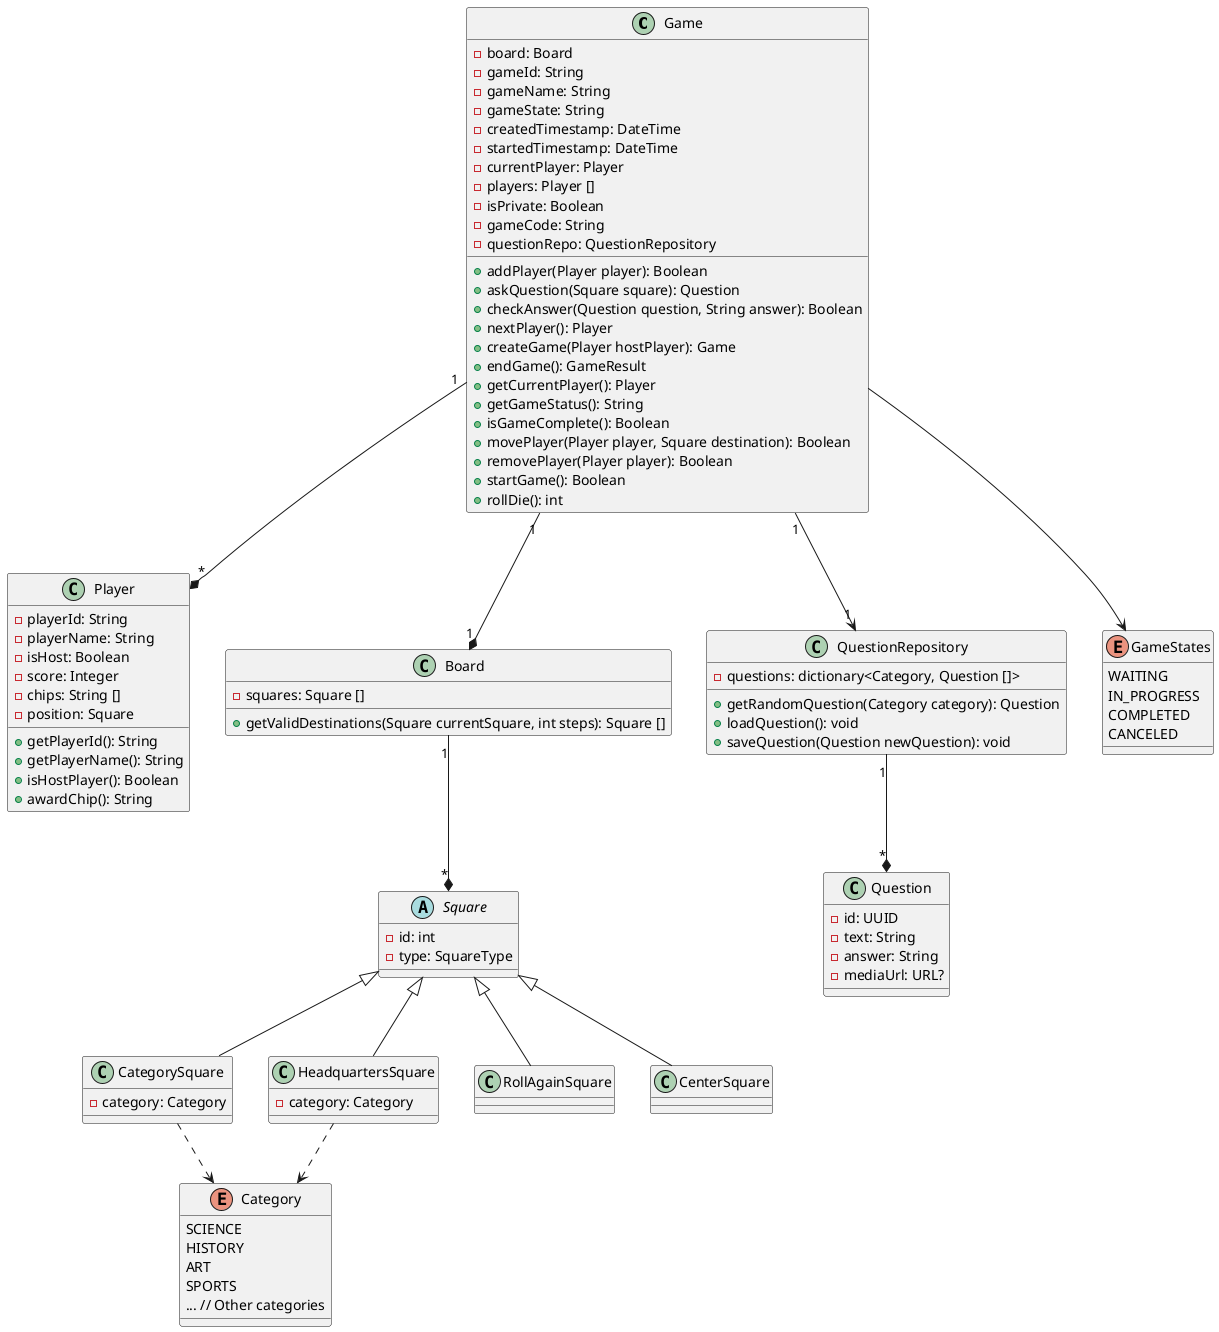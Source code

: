 @startuml
class Game {
    -board: Board
    -gameId: String
    -gameName: String
    -gameState: String
    -createdTimestamp: DateTime
    -startedTimestamp: DateTime
    -currentPlayer: Player
    -players: Player []
    -isPrivate: Boolean
    -gameCode: String
    -questionRepo: QuestionRepository

    +addPlayer(Player player): Boolean
    +askQuestion(Square square): Question
    +checkAnswer(Question question, String answer): Boolean
    +nextPlayer(): Player
    +createGame(Player hostPlayer): Game
    +endGame(): GameResult
    +getCurrentPlayer(): Player
    +getGameStatus(): String
    +isGameComplete(): Boolean
    +movePlayer(Player player, Square destination): Boolean
    +removePlayer(Player player): Boolean
    +startGame(): Boolean
    +rollDie(): int
}

class Player {
    -playerId: String
    -playerName: String
    -isHost: Boolean
    -score: Integer
    -chips: String []
    -position: Square

    +getPlayerId(): String
    +getPlayerName(): String
    +isHostPlayer(): Boolean
    +awardChip(): String
}

class Board {
      - squares: Square []
      + getValidDestinations(Square currentSquare, int steps): Square []
}

abstract class Square {
    - id: int
    - type: SquareType
}
class CategorySquare extends Square {
    -category: Category
}
class HeadquartersSquare extends Square {
    -category: Category
}
class RollAgainSquare extends Square {}
class CenterSquare extends Square {}

class QuestionRepository {
    -questions: dictionary<Category, Question []>
    +getRandomQuestion(Category category): Question
    +loadQuestion(): void
    +saveQuestion(Question newQuestion): void
}

class Question {
    -id: UUID
    -text: String
    -answer: String
    -mediaUrl: URL?
}

enum Category {
    SCIENCE
    HISTORY
    ART
    SPORTS
    ... // Other categories
}

enum GameStates {
    WAITING
    IN_PROGRESS
    COMPLETED
    CANCELED
}

Game "1" --* "1" Board
Game "1" --* "*" Player
Game "1" --> "1" QuestionRepository
Game --> GameStates
CategorySquare ..> Category
HeadquartersSquare ..> Category
QuestionRepository "1" --* "*" Question
Board "1" --* "*" Square

@enduml